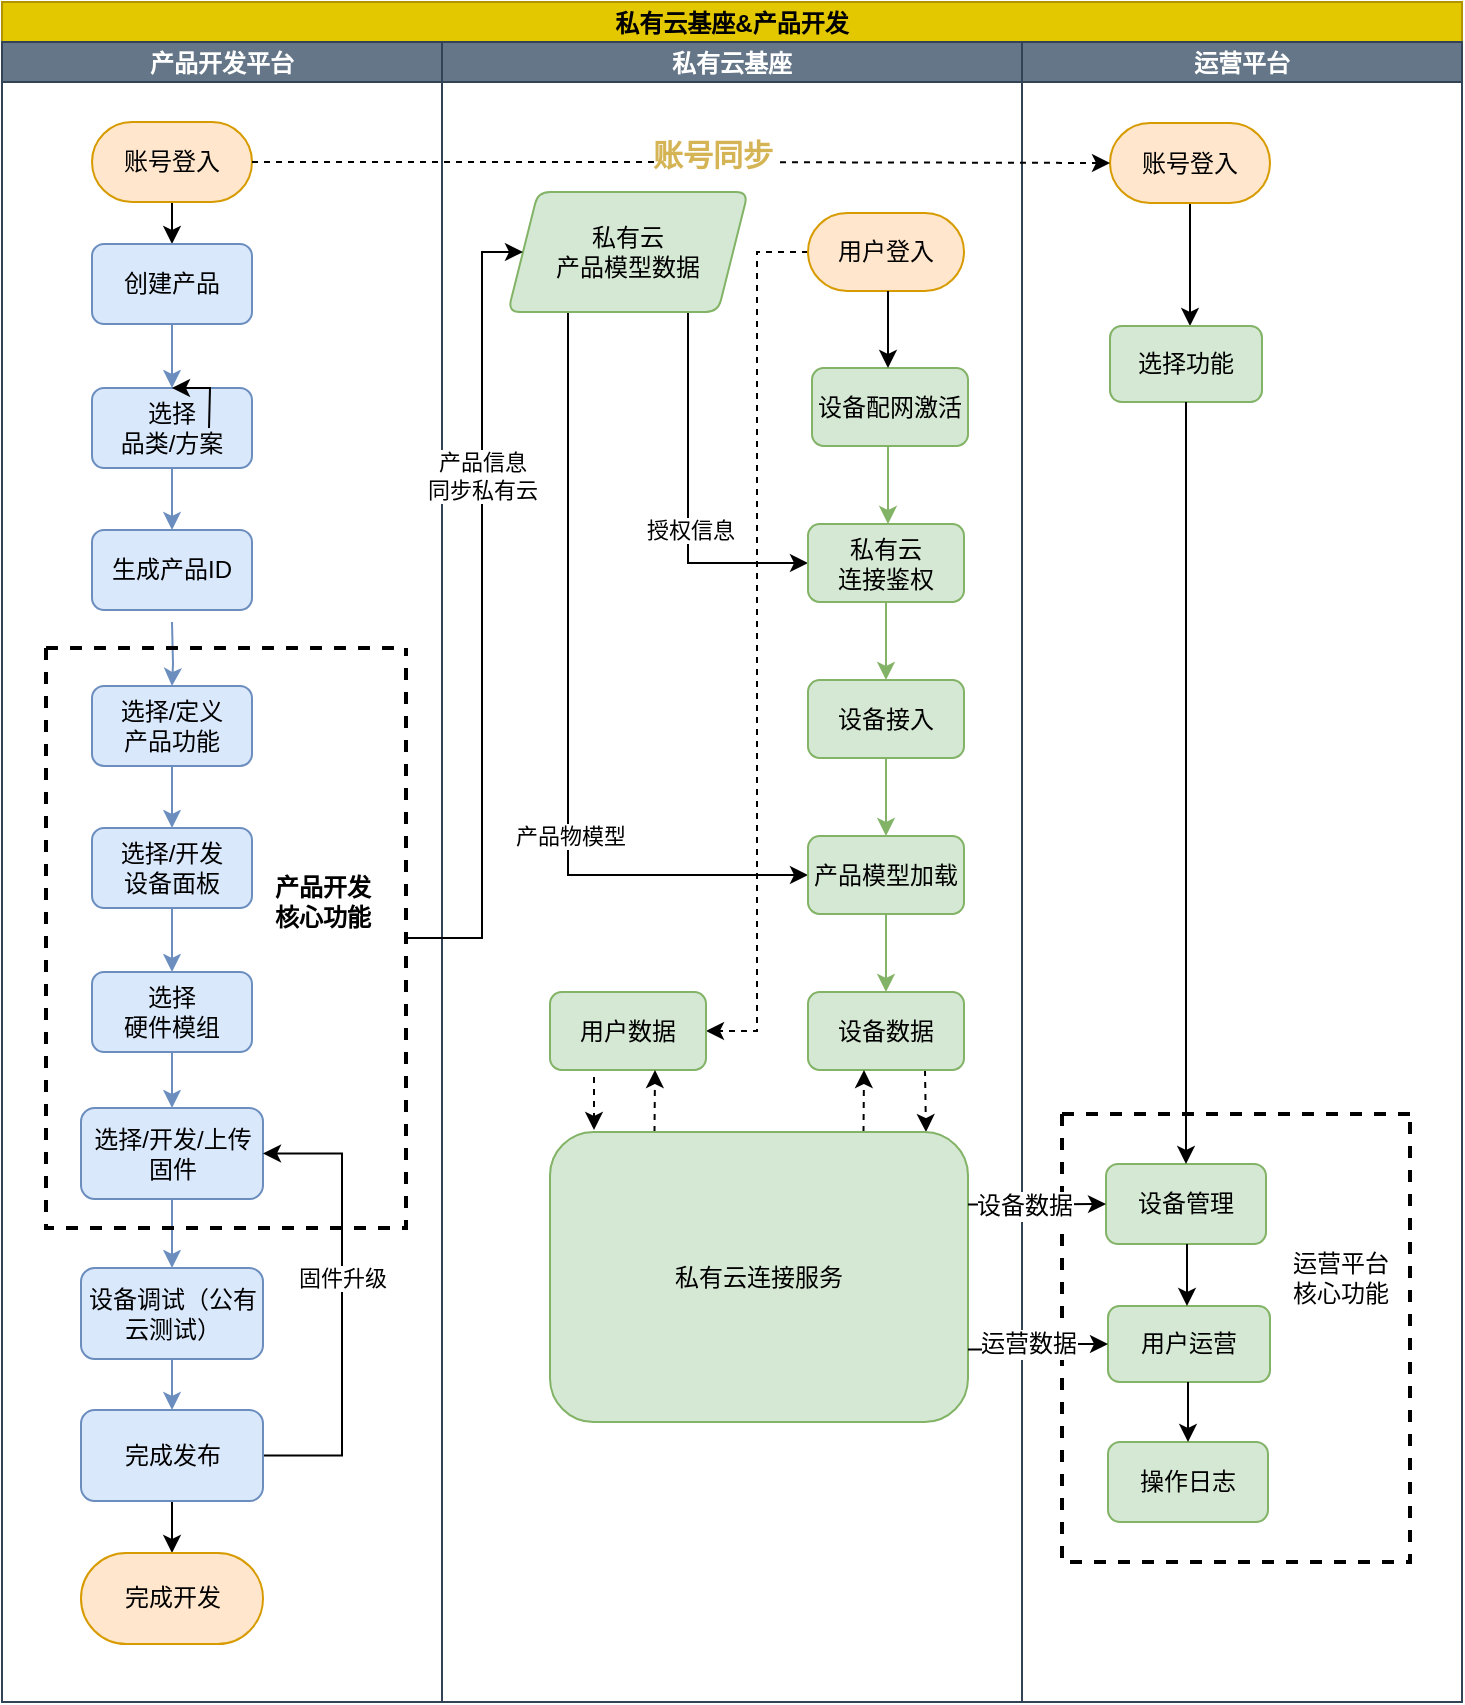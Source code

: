<mxfile version="20.2.7" type="github">
  <diagram id="4pMfo4Tj7jwU8pwmVwXa" name="第 1 页">
    <mxGraphModel dx="1426" dy="825" grid="1" gridSize="10" guides="1" tooltips="1" connect="1" arrows="1" fold="1" page="1" pageScale="1" pageWidth="827" pageHeight="1169" math="0" shadow="0">
      <root>
        <mxCell id="0" />
        <mxCell id="1" parent="0" />
        <mxCell id="jnLLRgTsQGQw54i5Eg0a-1" value="私有云基座&amp;产品开发" style="swimlane;childLayout=stackLayout;resizeParent=1;resizeParentMax=0;startSize=20;fillColor=#e3c800;fontColor=#000000;strokeColor=#B09500;" vertex="1" parent="1">
          <mxGeometry width="730" height="850" as="geometry">
            <mxRectangle x="50" y="30" width="70" height="30" as="alternateBounds" />
          </mxGeometry>
        </mxCell>
        <mxCell id="jnLLRgTsQGQw54i5Eg0a-10" value="产品开发平台" style="swimlane;startSize=20;fillColor=#647687;fontColor=#ffffff;strokeColor=#314354;" vertex="1" parent="jnLLRgTsQGQw54i5Eg0a-1">
          <mxGeometry y="20" width="220" height="830" as="geometry">
            <mxRectangle y="20" width="40" height="460" as="alternateBounds" />
          </mxGeometry>
        </mxCell>
        <mxCell id="jnLLRgTsQGQw54i5Eg0a-11" value="" style="edgeStyle=orthogonalEdgeStyle;rounded=0;orthogonalLoop=1;jettySize=auto;html=1;" edge="1" parent="jnLLRgTsQGQw54i5Eg0a-10" source="jnLLRgTsQGQw54i5Eg0a-12" target="jnLLRgTsQGQw54i5Eg0a-14">
          <mxGeometry relative="1" as="geometry" />
        </mxCell>
        <mxCell id="jnLLRgTsQGQw54i5Eg0a-12" value="账号登入" style="rounded=1;whiteSpace=wrap;html=1;arcSize=50;fillColor=#ffe6cc;strokeColor=#d79b00;" vertex="1" parent="jnLLRgTsQGQw54i5Eg0a-10">
          <mxGeometry x="45" y="40" width="80" height="40" as="geometry" />
        </mxCell>
        <mxCell id="jnLLRgTsQGQw54i5Eg0a-13" value="" style="edgeStyle=orthogonalEdgeStyle;rounded=0;orthogonalLoop=1;jettySize=auto;html=1;fillColor=#dae8fc;strokeColor=#6c8ebf;" edge="1" parent="jnLLRgTsQGQw54i5Eg0a-10" source="jnLLRgTsQGQw54i5Eg0a-14" target="jnLLRgTsQGQw54i5Eg0a-16">
          <mxGeometry relative="1" as="geometry" />
        </mxCell>
        <mxCell id="jnLLRgTsQGQw54i5Eg0a-14" value="创建产品" style="rounded=1;whiteSpace=wrap;html=1;fillColor=#dae8fc;strokeColor=#6c8ebf;" vertex="1" parent="jnLLRgTsQGQw54i5Eg0a-10">
          <mxGeometry x="45" y="101" width="80" height="40" as="geometry" />
        </mxCell>
        <mxCell id="jnLLRgTsQGQw54i5Eg0a-15" value="" style="edgeStyle=orthogonalEdgeStyle;rounded=0;orthogonalLoop=1;jettySize=auto;html=1;fillColor=#dae8fc;strokeColor=#6c8ebf;" edge="1" parent="jnLLRgTsQGQw54i5Eg0a-10" source="jnLLRgTsQGQw54i5Eg0a-16" target="jnLLRgTsQGQw54i5Eg0a-18">
          <mxGeometry relative="1" as="geometry" />
        </mxCell>
        <mxCell id="jnLLRgTsQGQw54i5Eg0a-16" value="选择&lt;br&gt;品类/方案" style="whiteSpace=wrap;html=1;rounded=1;fillColor=#dae8fc;strokeColor=#6c8ebf;" vertex="1" parent="jnLLRgTsQGQw54i5Eg0a-10">
          <mxGeometry x="45" y="173" width="80" height="40" as="geometry" />
        </mxCell>
        <mxCell id="jnLLRgTsQGQw54i5Eg0a-17" value="" style="edgeStyle=orthogonalEdgeStyle;rounded=0;orthogonalLoop=1;jettySize=auto;html=1;fillColor=#dae8fc;strokeColor=#6c8ebf;" edge="1" parent="jnLLRgTsQGQw54i5Eg0a-10" target="jnLLRgTsQGQw54i5Eg0a-20">
          <mxGeometry relative="1" as="geometry">
            <mxPoint x="85" y="290" as="sourcePoint" />
          </mxGeometry>
        </mxCell>
        <mxCell id="jnLLRgTsQGQw54i5Eg0a-18" value="生成产品ID" style="whiteSpace=wrap;html=1;rounded=1;fillColor=#dae8fc;strokeColor=#6c8ebf;" vertex="1" parent="jnLLRgTsQGQw54i5Eg0a-10">
          <mxGeometry x="45" y="244" width="80" height="40" as="geometry" />
        </mxCell>
        <mxCell id="jnLLRgTsQGQw54i5Eg0a-19" value="" style="edgeStyle=orthogonalEdgeStyle;rounded=0;orthogonalLoop=1;jettySize=auto;html=1;fillColor=#dae8fc;strokeColor=#6c8ebf;" edge="1" parent="jnLLRgTsQGQw54i5Eg0a-10" source="jnLLRgTsQGQw54i5Eg0a-20" target="jnLLRgTsQGQw54i5Eg0a-21">
          <mxGeometry relative="1" as="geometry" />
        </mxCell>
        <mxCell id="jnLLRgTsQGQw54i5Eg0a-20" value="选择/定义&lt;br&gt;产品功能" style="whiteSpace=wrap;html=1;rounded=1;fillColor=#dae8fc;strokeColor=#6c8ebf;" vertex="1" parent="jnLLRgTsQGQw54i5Eg0a-10">
          <mxGeometry x="45" y="322" width="80" height="40" as="geometry" />
        </mxCell>
        <mxCell id="jnLLRgTsQGQw54i5Eg0a-21" value="选择/开发&lt;br&gt;设备面板" style="whiteSpace=wrap;html=1;rounded=1;fillColor=#dae8fc;strokeColor=#6c8ebf;" vertex="1" parent="jnLLRgTsQGQw54i5Eg0a-10">
          <mxGeometry x="45" y="393" width="80" height="40" as="geometry" />
        </mxCell>
        <mxCell id="jnLLRgTsQGQw54i5Eg0a-22" value="" style="edgeStyle=orthogonalEdgeStyle;rounded=0;orthogonalLoop=1;jettySize=auto;html=1;fillColor=#dae8fc;strokeColor=#6c8ebf;" edge="1" parent="jnLLRgTsQGQw54i5Eg0a-10" source="jnLLRgTsQGQw54i5Eg0a-23" target="jnLLRgTsQGQw54i5Eg0a-25">
          <mxGeometry relative="1" as="geometry" />
        </mxCell>
        <mxCell id="jnLLRgTsQGQw54i5Eg0a-23" value="选择&lt;br&gt;硬件模组" style="whiteSpace=wrap;html=1;rounded=1;fillColor=#dae8fc;strokeColor=#6c8ebf;" vertex="1" parent="jnLLRgTsQGQw54i5Eg0a-10">
          <mxGeometry x="45" y="465" width="80" height="40" as="geometry" />
        </mxCell>
        <mxCell id="jnLLRgTsQGQw54i5Eg0a-24" value="" style="edgeStyle=orthogonalEdgeStyle;rounded=0;orthogonalLoop=1;jettySize=auto;html=1;fillColor=#dae8fc;strokeColor=#6c8ebf;" edge="1" parent="jnLLRgTsQGQw54i5Eg0a-10" source="jnLLRgTsQGQw54i5Eg0a-21" target="jnLLRgTsQGQw54i5Eg0a-23">
          <mxGeometry relative="1" as="geometry" />
        </mxCell>
        <mxCell id="jnLLRgTsQGQw54i5Eg0a-25" value="选择/开发/上传固件" style="whiteSpace=wrap;html=1;rounded=1;fillColor=#dae8fc;strokeColor=#6c8ebf;" vertex="1" parent="jnLLRgTsQGQw54i5Eg0a-10">
          <mxGeometry x="39.5" y="533" width="91" height="45.5" as="geometry" />
        </mxCell>
        <mxCell id="jnLLRgTsQGQw54i5Eg0a-26" value="设备调试（公有云测试）" style="whiteSpace=wrap;html=1;rounded=1;fillColor=#dae8fc;strokeColor=#6c8ebf;" vertex="1" parent="jnLLRgTsQGQw54i5Eg0a-10">
          <mxGeometry x="39.5" y="613" width="91" height="45.5" as="geometry" />
        </mxCell>
        <mxCell id="jnLLRgTsQGQw54i5Eg0a-27" value="" style="edgeStyle=orthogonalEdgeStyle;rounded=0;orthogonalLoop=1;jettySize=auto;html=1;fillColor=#dae8fc;strokeColor=#6c8ebf;" edge="1" parent="jnLLRgTsQGQw54i5Eg0a-10" source="jnLLRgTsQGQw54i5Eg0a-25" target="jnLLRgTsQGQw54i5Eg0a-26">
          <mxGeometry relative="1" as="geometry" />
        </mxCell>
        <mxCell id="jnLLRgTsQGQw54i5Eg0a-28" value="" style="edgeStyle=orthogonalEdgeStyle;rounded=0;orthogonalLoop=1;jettySize=auto;html=1;" edge="1" parent="jnLLRgTsQGQw54i5Eg0a-10" source="jnLLRgTsQGQw54i5Eg0a-31" target="jnLLRgTsQGQw54i5Eg0a-33">
          <mxGeometry relative="1" as="geometry" />
        </mxCell>
        <mxCell id="jnLLRgTsQGQw54i5Eg0a-29" style="edgeStyle=orthogonalEdgeStyle;rounded=0;orthogonalLoop=1;jettySize=auto;html=1;exitX=1;exitY=0.5;exitDx=0;exitDy=0;entryX=1;entryY=0.5;entryDx=0;entryDy=0;" edge="1" parent="jnLLRgTsQGQw54i5Eg0a-10" source="jnLLRgTsQGQw54i5Eg0a-31" target="jnLLRgTsQGQw54i5Eg0a-25">
          <mxGeometry relative="1" as="geometry">
            <Array as="points">
              <mxPoint x="170" y="707" />
              <mxPoint x="170" y="556" />
            </Array>
          </mxGeometry>
        </mxCell>
        <mxCell id="jnLLRgTsQGQw54i5Eg0a-30" value="固件升级" style="edgeLabel;html=1;align=center;verticalAlign=middle;resizable=0;points=[];" vertex="1" connectable="0" parent="jnLLRgTsQGQw54i5Eg0a-29">
          <mxGeometry x="0.118" y="-1" relative="1" as="geometry">
            <mxPoint x="-1" as="offset" />
          </mxGeometry>
        </mxCell>
        <mxCell id="jnLLRgTsQGQw54i5Eg0a-31" value="完成发布" style="whiteSpace=wrap;html=1;rounded=1;fillColor=#dae8fc;strokeColor=#6c8ebf;" vertex="1" parent="jnLLRgTsQGQw54i5Eg0a-10">
          <mxGeometry x="39.5" y="684" width="91" height="45.5" as="geometry" />
        </mxCell>
        <mxCell id="jnLLRgTsQGQw54i5Eg0a-32" value="" style="edgeStyle=orthogonalEdgeStyle;rounded=0;orthogonalLoop=1;jettySize=auto;html=1;fillColor=#dae8fc;strokeColor=#6c8ebf;" edge="1" parent="jnLLRgTsQGQw54i5Eg0a-10" source="jnLLRgTsQGQw54i5Eg0a-26" target="jnLLRgTsQGQw54i5Eg0a-31">
          <mxGeometry relative="1" as="geometry" />
        </mxCell>
        <mxCell id="jnLLRgTsQGQw54i5Eg0a-33" value="完成开发" style="whiteSpace=wrap;html=1;rounded=1;arcSize=50;fillColor=#ffe6cc;strokeColor=#d79b00;" vertex="1" parent="jnLLRgTsQGQw54i5Eg0a-10">
          <mxGeometry x="39.5" y="755.5" width="91" height="45.5" as="geometry" />
        </mxCell>
        <mxCell id="jnLLRgTsQGQw54i5Eg0a-34" value="" style="swimlane;startSize=0;fillColor=none;strokeWidth=2;dashed=1;" vertex="1" parent="jnLLRgTsQGQw54i5Eg0a-10">
          <mxGeometry x="22" y="303" width="180" height="290" as="geometry">
            <mxRectangle x="22" y="303" width="50" height="40" as="alternateBounds" />
          </mxGeometry>
        </mxCell>
        <mxCell id="jnLLRgTsQGQw54i5Eg0a-35" value="产品开发&lt;br&gt;核心功能" style="text;html=1;align=center;verticalAlign=middle;resizable=0;points=[];autosize=1;strokeColor=none;fillColor=none;fontStyle=1" vertex="1" parent="jnLLRgTsQGQw54i5Eg0a-34">
          <mxGeometry x="103" y="107" width="70" height="40" as="geometry" />
        </mxCell>
        <mxCell id="jnLLRgTsQGQw54i5Eg0a-36" value="私有云基座" style="swimlane;startSize=20;fillColor=#647687;fontColor=#ffffff;strokeColor=#314354;" vertex="1" parent="jnLLRgTsQGQw54i5Eg0a-1">
          <mxGeometry x="220" y="20" width="290" height="830" as="geometry">
            <mxRectangle x="350" y="20" width="40" height="830" as="alternateBounds" />
          </mxGeometry>
        </mxCell>
        <mxCell id="jnLLRgTsQGQw54i5Eg0a-37" style="edgeStyle=elbowEdgeStyle;rounded=0;orthogonalLoop=1;jettySize=auto;html=1;exitX=0.75;exitY=1;exitDx=0;exitDy=0;" edge="1" parent="jnLLRgTsQGQw54i5Eg0a-36" source="jnLLRgTsQGQw54i5Eg0a-41" target="jnLLRgTsQGQw54i5Eg0a-45">
          <mxGeometry relative="1" as="geometry">
            <Array as="points">
              <mxPoint x="123" y="155" />
            </Array>
          </mxGeometry>
        </mxCell>
        <mxCell id="jnLLRgTsQGQw54i5Eg0a-38" value="授权信息" style="edgeLabel;html=1;align=center;verticalAlign=middle;resizable=0;points=[];" vertex="1" connectable="0" parent="jnLLRgTsQGQw54i5Eg0a-37">
          <mxGeometry x="0.175" y="1" relative="1" as="geometry">
            <mxPoint as="offset" />
          </mxGeometry>
        </mxCell>
        <mxCell id="jnLLRgTsQGQw54i5Eg0a-39" style="edgeStyle=elbowEdgeStyle;rounded=0;orthogonalLoop=1;jettySize=auto;html=1;exitX=0.25;exitY=1;exitDx=0;exitDy=0;entryX=0;entryY=0.5;entryDx=0;entryDy=0;" edge="1" parent="jnLLRgTsQGQw54i5Eg0a-36" source="jnLLRgTsQGQw54i5Eg0a-41" target="jnLLRgTsQGQw54i5Eg0a-49">
          <mxGeometry relative="1" as="geometry">
            <Array as="points">
              <mxPoint x="63" y="185" />
            </Array>
          </mxGeometry>
        </mxCell>
        <mxCell id="jnLLRgTsQGQw54i5Eg0a-40" value="产品物模型" style="edgeLabel;html=1;align=center;verticalAlign=middle;resizable=0;points=[];" vertex="1" connectable="0" parent="jnLLRgTsQGQw54i5Eg0a-39">
          <mxGeometry x="0.305" y="1" relative="1" as="geometry">
            <mxPoint as="offset" />
          </mxGeometry>
        </mxCell>
        <mxCell id="jnLLRgTsQGQw54i5Eg0a-41" value="私有云&lt;br&gt;产品模型数据" style="shape=parallelogram;html=1;strokeWidth=1;perimeter=parallelogramPerimeter;whiteSpace=wrap;rounded=1;arcSize=12;size=0.125;fillColor=#d5e8d4;strokeColor=#82b366;" vertex="1" parent="jnLLRgTsQGQw54i5Eg0a-36">
          <mxGeometry x="33" y="75" width="120" height="60" as="geometry" />
        </mxCell>
        <mxCell id="jnLLRgTsQGQw54i5Eg0a-42" style="edgeStyle=elbowEdgeStyle;rounded=0;orthogonalLoop=1;jettySize=auto;html=1;exitX=0;exitY=0.5;exitDx=0;exitDy=0;dashed=1;" edge="1" parent="jnLLRgTsQGQw54i5Eg0a-36" source="jnLLRgTsQGQw54i5Eg0a-43" target="jnLLRgTsQGQw54i5Eg0a-53">
          <mxGeometry relative="1" as="geometry" />
        </mxCell>
        <mxCell id="jnLLRgTsQGQw54i5Eg0a-43" value="用户登入" style="rounded=1;whiteSpace=wrap;html=1;strokeWidth=1;fillColor=#ffe6cc;arcSize=50;strokeColor=#d79b00;" vertex="1" parent="jnLLRgTsQGQw54i5Eg0a-36">
          <mxGeometry x="183" y="85.5" width="78" height="39" as="geometry" />
        </mxCell>
        <mxCell id="jnLLRgTsQGQw54i5Eg0a-44" value="" style="edgeStyle=elbowEdgeStyle;rounded=0;orthogonalLoop=1;jettySize=auto;html=1;fillColor=#d5e8d4;strokeColor=#82b366;" edge="1" parent="jnLLRgTsQGQw54i5Eg0a-36" source="jnLLRgTsQGQw54i5Eg0a-45" target="jnLLRgTsQGQw54i5Eg0a-47">
          <mxGeometry relative="1" as="geometry" />
        </mxCell>
        <mxCell id="jnLLRgTsQGQw54i5Eg0a-45" value="私有云&lt;br&gt;连接鉴权" style="rounded=1;whiteSpace=wrap;html=1;strokeWidth=1;fillColor=#d5e8d4;strokeColor=#82b366;" vertex="1" parent="jnLLRgTsQGQw54i5Eg0a-36">
          <mxGeometry x="183" y="241" width="78" height="39" as="geometry" />
        </mxCell>
        <mxCell id="jnLLRgTsQGQw54i5Eg0a-46" value="" style="edgeStyle=elbowEdgeStyle;rounded=0;orthogonalLoop=1;jettySize=auto;html=1;fillColor=#d5e8d4;strokeColor=#82b366;" edge="1" parent="jnLLRgTsQGQw54i5Eg0a-36" source="jnLLRgTsQGQw54i5Eg0a-47" target="jnLLRgTsQGQw54i5Eg0a-49">
          <mxGeometry relative="1" as="geometry" />
        </mxCell>
        <mxCell id="jnLLRgTsQGQw54i5Eg0a-47" value="设备接入" style="rounded=1;whiteSpace=wrap;html=1;strokeWidth=1;fillColor=#d5e8d4;strokeColor=#82b366;" vertex="1" parent="jnLLRgTsQGQw54i5Eg0a-36">
          <mxGeometry x="183" y="319" width="78" height="39" as="geometry" />
        </mxCell>
        <mxCell id="jnLLRgTsQGQw54i5Eg0a-48" value="" style="edgeStyle=elbowEdgeStyle;rounded=0;orthogonalLoop=1;jettySize=auto;html=1;fillColor=#d5e8d4;strokeColor=#82b366;" edge="1" parent="jnLLRgTsQGQw54i5Eg0a-36" source="jnLLRgTsQGQw54i5Eg0a-49" target="jnLLRgTsQGQw54i5Eg0a-51">
          <mxGeometry relative="1" as="geometry" />
        </mxCell>
        <mxCell id="jnLLRgTsQGQw54i5Eg0a-49" value="产品模型加载" style="rounded=1;whiteSpace=wrap;html=1;strokeWidth=1;fillColor=#d5e8d4;strokeColor=#82b366;" vertex="1" parent="jnLLRgTsQGQw54i5Eg0a-36">
          <mxGeometry x="183" y="397" width="78" height="39" as="geometry" />
        </mxCell>
        <mxCell id="jnLLRgTsQGQw54i5Eg0a-50" style="edgeStyle=elbowEdgeStyle;rounded=0;orthogonalLoop=1;jettySize=auto;html=1;exitX=0.75;exitY=1;exitDx=0;exitDy=0;entryX=0.904;entryY=0;entryDx=0;entryDy=0;entryPerimeter=0;dashed=1;" edge="1" parent="jnLLRgTsQGQw54i5Eg0a-36" source="jnLLRgTsQGQw54i5Eg0a-51" target="jnLLRgTsQGQw54i5Eg0a-56">
          <mxGeometry relative="1" as="geometry" />
        </mxCell>
        <mxCell id="jnLLRgTsQGQw54i5Eg0a-51" value="设备数据" style="rounded=1;whiteSpace=wrap;html=1;strokeWidth=1;fillColor=#d5e8d4;strokeColor=#82b366;" vertex="1" parent="jnLLRgTsQGQw54i5Eg0a-36">
          <mxGeometry x="183" y="475" width="78" height="39" as="geometry" />
        </mxCell>
        <mxCell id="jnLLRgTsQGQw54i5Eg0a-52" style="edgeStyle=elbowEdgeStyle;rounded=0;orthogonalLoop=1;jettySize=auto;html=1;exitX=0.25;exitY=1;exitDx=0;exitDy=0;entryX=0.105;entryY=-0.007;entryDx=0;entryDy=0;entryPerimeter=0;dashed=1;" edge="1" parent="jnLLRgTsQGQw54i5Eg0a-36" source="jnLLRgTsQGQw54i5Eg0a-53" target="jnLLRgTsQGQw54i5Eg0a-56">
          <mxGeometry relative="1" as="geometry">
            <Array as="points">
              <mxPoint x="76" y="535" />
            </Array>
          </mxGeometry>
        </mxCell>
        <mxCell id="jnLLRgTsQGQw54i5Eg0a-53" value="用户数据" style="rounded=1;whiteSpace=wrap;html=1;strokeWidth=1;fillColor=#d5e8d4;strokeColor=#82b366;" vertex="1" parent="jnLLRgTsQGQw54i5Eg0a-36">
          <mxGeometry x="54" y="475" width="78" height="39" as="geometry" />
        </mxCell>
        <mxCell id="jnLLRgTsQGQw54i5Eg0a-54" style="edgeStyle=elbowEdgeStyle;rounded=0;orthogonalLoop=1;jettySize=auto;html=1;exitX=0.75;exitY=0;exitDx=0;exitDy=0;dashed=1;" edge="1" parent="jnLLRgTsQGQw54i5Eg0a-36" source="jnLLRgTsQGQw54i5Eg0a-56" target="jnLLRgTsQGQw54i5Eg0a-51">
          <mxGeometry relative="1" as="geometry" />
        </mxCell>
        <mxCell id="jnLLRgTsQGQw54i5Eg0a-55" style="edgeStyle=elbowEdgeStyle;rounded=0;orthogonalLoop=1;jettySize=auto;html=1;exitX=0.25;exitY=0;exitDx=0;exitDy=0;dashed=1;" edge="1" parent="jnLLRgTsQGQw54i5Eg0a-36" source="jnLLRgTsQGQw54i5Eg0a-56" target="jnLLRgTsQGQw54i5Eg0a-53">
          <mxGeometry relative="1" as="geometry" />
        </mxCell>
        <mxCell id="jnLLRgTsQGQw54i5Eg0a-56" value="私有云连接服务" style="rounded=1;whiteSpace=wrap;html=1;strokeWidth=1;fillColor=#d5e8d4;strokeColor=#82b366;" vertex="1" parent="jnLLRgTsQGQw54i5Eg0a-36">
          <mxGeometry x="54" y="545" width="209" height="145" as="geometry" />
        </mxCell>
        <mxCell id="jnLLRgTsQGQw54i5Eg0a-57" value="设备配网激活" style="rounded=1;whiteSpace=wrap;html=1;strokeWidth=1;fillColor=#d5e8d4;strokeColor=#82b366;" vertex="1" parent="jnLLRgTsQGQw54i5Eg0a-36">
          <mxGeometry x="185" y="163" width="78" height="39" as="geometry" />
        </mxCell>
        <mxCell id="jnLLRgTsQGQw54i5Eg0a-58" value="" style="edgeStyle=elbowEdgeStyle;rounded=0;orthogonalLoop=1;jettySize=auto;html=1;" edge="1" parent="jnLLRgTsQGQw54i5Eg0a-36" source="jnLLRgTsQGQw54i5Eg0a-43" target="jnLLRgTsQGQw54i5Eg0a-57">
          <mxGeometry relative="1" as="geometry" />
        </mxCell>
        <mxCell id="jnLLRgTsQGQw54i5Eg0a-59" value="" style="edgeStyle=elbowEdgeStyle;rounded=0;orthogonalLoop=1;jettySize=auto;html=1;fillColor=#d5e8d4;strokeColor=#82b366;" edge="1" parent="jnLLRgTsQGQw54i5Eg0a-36" source="jnLLRgTsQGQw54i5Eg0a-57" target="jnLLRgTsQGQw54i5Eg0a-45">
          <mxGeometry relative="1" as="geometry" />
        </mxCell>
        <mxCell id="jnLLRgTsQGQw54i5Eg0a-60" value="运营平台" style="swimlane;startSize=20;fillColor=#647687;fontColor=#ffffff;strokeColor=#314354;" vertex="1" parent="jnLLRgTsQGQw54i5Eg0a-1">
          <mxGeometry x="510" y="20" width="220" height="830" as="geometry">
            <mxRectangle x="240" y="20" width="40" height="460" as="alternateBounds" />
          </mxGeometry>
        </mxCell>
        <mxCell id="jnLLRgTsQGQw54i5Eg0a-61" style="edgeStyle=elbowEdgeStyle;rounded=0;orthogonalLoop=1;jettySize=auto;html=1;exitX=0.5;exitY=1;exitDx=0;exitDy=0;fontSize=15;fontColor=#D4B455;" edge="1" parent="jnLLRgTsQGQw54i5Eg0a-60" source="jnLLRgTsQGQw54i5Eg0a-62" target="jnLLRgTsQGQw54i5Eg0a-63">
          <mxGeometry relative="1" as="geometry" />
        </mxCell>
        <mxCell id="jnLLRgTsQGQw54i5Eg0a-62" value="账号登入" style="rounded=1;whiteSpace=wrap;html=1;arcSize=50;fillColor=#ffe6cc;strokeColor=#d79b00;fontSize=12;" vertex="1" parent="jnLLRgTsQGQw54i5Eg0a-60">
          <mxGeometry x="44" y="40.5" width="80" height="40" as="geometry" />
        </mxCell>
        <mxCell id="jnLLRgTsQGQw54i5Eg0a-63" value="&lt;font color=&quot;#000000&quot; style=&quot;font-size: 12px;&quot;&gt;选择功能&lt;/font&gt;" style="rounded=1;whiteSpace=wrap;html=1;fontSize=12;strokeWidth=1;fillColor=#d5e8d4;strokeColor=#82b366;" vertex="1" parent="jnLLRgTsQGQw54i5Eg0a-60">
          <mxGeometry x="44" y="142" width="76" height="38" as="geometry" />
        </mxCell>
        <mxCell id="jnLLRgTsQGQw54i5Eg0a-64" value="&lt;font color=&quot;#000000&quot; style=&quot;font-size: 12px;&quot;&gt;设备管理&lt;/font&gt;" style="rounded=1;whiteSpace=wrap;html=1;fontSize=12;strokeWidth=1;fillColor=#d5e8d4;strokeColor=#82b366;" vertex="1" parent="jnLLRgTsQGQw54i5Eg0a-60">
          <mxGeometry x="42" y="561" width="80" height="40" as="geometry" />
        </mxCell>
        <mxCell id="jnLLRgTsQGQw54i5Eg0a-65" value="" style="edgeStyle=elbowEdgeStyle;rounded=0;orthogonalLoop=1;jettySize=auto;html=1;fontSize=15;fontColor=#000000;" edge="1" parent="jnLLRgTsQGQw54i5Eg0a-60" source="jnLLRgTsQGQw54i5Eg0a-63" target="jnLLRgTsQGQw54i5Eg0a-64">
          <mxGeometry relative="1" as="geometry" />
        </mxCell>
        <mxCell id="jnLLRgTsQGQw54i5Eg0a-66" value="&lt;font color=&quot;#000000&quot; style=&quot;font-size: 12px;&quot;&gt;操作日志&lt;/font&gt;" style="rounded=1;whiteSpace=wrap;html=1;fontSize=12;strokeWidth=1;fillColor=#d5e8d4;strokeColor=#82b366;" vertex="1" parent="jnLLRgTsQGQw54i5Eg0a-60">
          <mxGeometry x="43" y="700" width="80" height="40" as="geometry" />
        </mxCell>
        <mxCell id="jnLLRgTsQGQw54i5Eg0a-67" value="&lt;font color=&quot;#000000&quot; style=&quot;font-size: 12px;&quot;&gt;用户运营&lt;/font&gt;" style="rounded=1;whiteSpace=wrap;html=1;fontSize=12;strokeWidth=1;fillColor=#d5e8d4;strokeColor=#82b366;" vertex="1" parent="jnLLRgTsQGQw54i5Eg0a-60">
          <mxGeometry x="43" y="632" width="81" height="38" as="geometry" />
        </mxCell>
        <mxCell id="jnLLRgTsQGQw54i5Eg0a-68" value="" style="edgeStyle=elbowEdgeStyle;rounded=0;orthogonalLoop=1;jettySize=auto;html=1;fontSize=15;fontColor=#000000;" edge="1" parent="jnLLRgTsQGQw54i5Eg0a-60" source="jnLLRgTsQGQw54i5Eg0a-64" target="jnLLRgTsQGQw54i5Eg0a-67">
          <mxGeometry relative="1" as="geometry" />
        </mxCell>
        <mxCell id="jnLLRgTsQGQw54i5Eg0a-69" value="" style="edgeStyle=elbowEdgeStyle;rounded=0;orthogonalLoop=1;jettySize=auto;html=1;fontSize=15;fontColor=#000000;" edge="1" parent="jnLLRgTsQGQw54i5Eg0a-60" source="jnLLRgTsQGQw54i5Eg0a-67" target="jnLLRgTsQGQw54i5Eg0a-66">
          <mxGeometry relative="1" as="geometry" />
        </mxCell>
        <mxCell id="jnLLRgTsQGQw54i5Eg0a-70" value="" style="swimlane;startSize=0;fontSize=12;fontColor=#000000;strokeWidth=2;fillColor=none;dashed=1;" vertex="1" parent="jnLLRgTsQGQw54i5Eg0a-60">
          <mxGeometry x="20" y="536" width="174" height="224" as="geometry">
            <mxRectangle x="20" y="536" width="50" height="40" as="alternateBounds" />
          </mxGeometry>
        </mxCell>
        <mxCell id="jnLLRgTsQGQw54i5Eg0a-71" value="运营平台&lt;br&gt;核心功能" style="text;html=1;align=center;verticalAlign=middle;resizable=0;points=[];autosize=1;strokeColor=none;fillColor=none;fontSize=12;fontColor=#000000;" vertex="1" parent="jnLLRgTsQGQw54i5Eg0a-70">
          <mxGeometry x="104" y="61.5" width="70" height="40" as="geometry" />
        </mxCell>
        <mxCell id="jnLLRgTsQGQw54i5Eg0a-72" value="" style="edgeStyle=orthogonalEdgeStyle;rounded=0;orthogonalLoop=1;jettySize=auto;html=1;" edge="1" parent="jnLLRgTsQGQw54i5Eg0a-1" target="jnLLRgTsQGQw54i5Eg0a-16">
          <mxGeometry relative="1" as="geometry">
            <mxPoint x="103.5" y="213" as="sourcePoint" />
          </mxGeometry>
        </mxCell>
        <mxCell id="jnLLRgTsQGQw54i5Eg0a-77" style="rounded=0;orthogonalLoop=1;jettySize=auto;html=1;exitX=1;exitY=0.5;exitDx=0;exitDy=0;edgeStyle=elbowEdgeStyle;entryX=0;entryY=0.5;entryDx=0;entryDy=0;" edge="1" parent="jnLLRgTsQGQw54i5Eg0a-1" source="jnLLRgTsQGQw54i5Eg0a-34" target="jnLLRgTsQGQw54i5Eg0a-41">
          <mxGeometry relative="1" as="geometry">
            <mxPoint x="420" y="120" as="targetPoint" />
            <Array as="points">
              <mxPoint x="240" y="290" />
              <mxPoint x="220" y="120" />
              <mxPoint x="360" y="270" />
              <mxPoint x="380" y="180" />
              <mxPoint x="400" y="200" />
              <mxPoint x="440" y="130" />
            </Array>
          </mxGeometry>
        </mxCell>
        <mxCell id="jnLLRgTsQGQw54i5Eg0a-78" value="产品信息&lt;br&gt;同步私有云" style="edgeLabel;html=1;align=center;verticalAlign=middle;resizable=0;points=[];" vertex="1" connectable="0" parent="jnLLRgTsQGQw54i5Eg0a-77">
          <mxGeometry x="0.339" relative="1" as="geometry">
            <mxPoint as="offset" />
          </mxGeometry>
        </mxCell>
        <mxCell id="jnLLRgTsQGQw54i5Eg0a-79" value="" style="edgeStyle=elbowEdgeStyle;rounded=0;orthogonalLoop=1;jettySize=auto;html=1;dashed=1;" edge="1" parent="jnLLRgTsQGQw54i5Eg0a-1" source="jnLLRgTsQGQw54i5Eg0a-12" target="jnLLRgTsQGQw54i5Eg0a-62">
          <mxGeometry relative="1" as="geometry" />
        </mxCell>
        <mxCell id="jnLLRgTsQGQw54i5Eg0a-80" value="账号同步" style="edgeLabel;html=1;align=center;verticalAlign=middle;resizable=0;points=[];fontSize=15;fontStyle=1;fontColor=#D4B455;" vertex="1" connectable="0" parent="jnLLRgTsQGQw54i5Eg0a-79">
          <mxGeometry x="0.072" y="5" relative="1" as="geometry">
            <mxPoint as="offset" />
          </mxGeometry>
        </mxCell>
        <mxCell id="jnLLRgTsQGQw54i5Eg0a-81" style="edgeStyle=elbowEdgeStyle;rounded=0;orthogonalLoop=1;jettySize=auto;html=1;exitX=1;exitY=0.25;exitDx=0;exitDy=0;entryX=0;entryY=0.5;entryDx=0;entryDy=0;fontSize=12;fontColor=#000000;" edge="1" parent="jnLLRgTsQGQw54i5Eg0a-1" source="jnLLRgTsQGQw54i5Eg0a-56" target="jnLLRgTsQGQw54i5Eg0a-64">
          <mxGeometry relative="1" as="geometry" />
        </mxCell>
        <mxCell id="jnLLRgTsQGQw54i5Eg0a-82" value="设备数据" style="edgeLabel;html=1;align=center;verticalAlign=middle;resizable=0;points=[];fontSize=12;fontColor=#000000;" vertex="1" connectable="0" parent="jnLLRgTsQGQw54i5Eg0a-81">
          <mxGeometry x="-0.329" relative="1" as="geometry">
            <mxPoint x="5" as="offset" />
          </mxGeometry>
        </mxCell>
        <mxCell id="jnLLRgTsQGQw54i5Eg0a-83" style="edgeStyle=elbowEdgeStyle;rounded=0;orthogonalLoop=1;jettySize=auto;html=1;exitX=1;exitY=0.75;exitDx=0;exitDy=0;entryX=0;entryY=0.5;entryDx=0;entryDy=0;fontSize=12;fontColor=#000000;" edge="1" parent="jnLLRgTsQGQw54i5Eg0a-1" source="jnLLRgTsQGQw54i5Eg0a-56" target="jnLLRgTsQGQw54i5Eg0a-67">
          <mxGeometry relative="1" as="geometry" />
        </mxCell>
        <mxCell id="jnLLRgTsQGQw54i5Eg0a-84" value="运营数据" style="edgeLabel;html=1;align=center;verticalAlign=middle;resizable=0;points=[];fontSize=12;fontColor=#000000;" vertex="1" connectable="0" parent="jnLLRgTsQGQw54i5Eg0a-83">
          <mxGeometry x="0.344" y="2" relative="1" as="geometry">
            <mxPoint x="-17" y="2" as="offset" />
          </mxGeometry>
        </mxCell>
      </root>
    </mxGraphModel>
  </diagram>
</mxfile>
